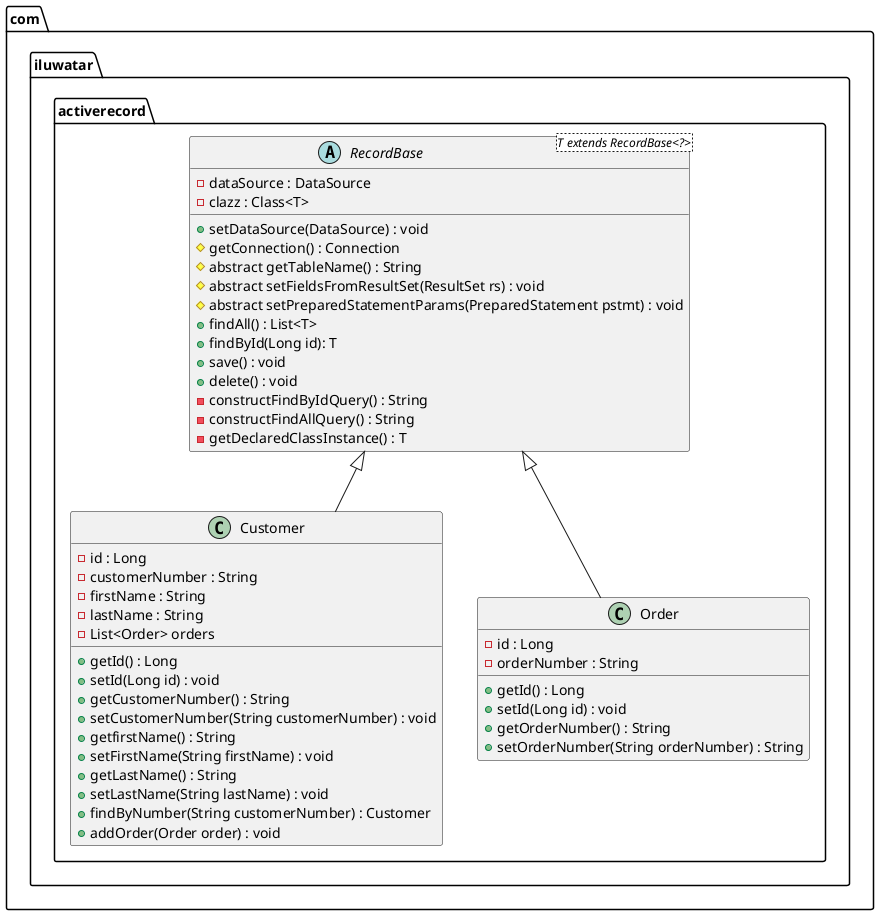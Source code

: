 @startuml
package com.iluwatar.activerecord {
  abstract class RecordBase<T extends RecordBase<?>> {
    - dataSource : DataSource
    - clazz : Class<T>
    + setDataSource(DataSource) : void
    # getConnection() : Connection
    # abstract getTableName() : String
    # abstract setFieldsFromResultSet(ResultSet rs) : void
    # abstract setPreparedStatementParams(PreparedStatement pstmt) : void
    + findAll() : List<T>
    + findById(Long id): T
    + save() : void
    + delete() : void
    - constructFindByIdQuery() : String
    - constructFindAllQuery() : String
    - getDeclaredClassInstance() : T
  }

  class Customer extends RecordBase {
    - id : Long
    - customerNumber : String
    - firstName : String
    - lastName : String
    - List<Order> orders
    + getId() : Long
    + setId(Long id) : void
    + getCustomerNumber() : String
    + setCustomerNumber(String customerNumber) : void
    + getfirstName() : String
    + setFirstName(String firstName) : void
    + getLastName() : String
    + setLastName(String lastName) : void
    + findByNumber(String customerNumber) : Customer
    + addOrder(Order order) : void
  }

  class Order extends RecordBase {
    - id : Long
    - orderNumber : String
    + getId() : Long
    + setId(Long id) : void
    + getOrderNumber() : String
    + setOrderNumber(String orderNumber) : String
  }
}
@enduml